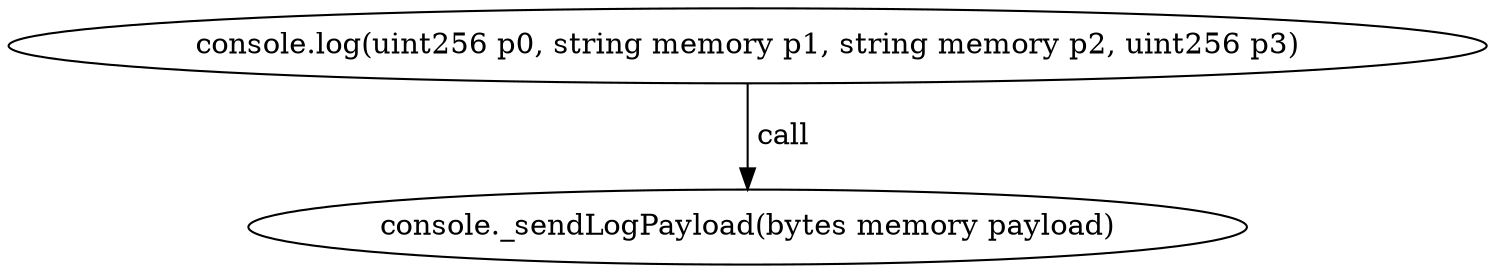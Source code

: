 digraph "" {
	graph [bb="0,0,593.38,124.8"];
	node [label="\N"];
	"console.log(uint256 p0, string memory p1, string memory p2, uint256 p3)"	 [height=0.5,
		pos="296.69,106.8",
		width=8.2414];
	"console._sendLogPayload(bytes memory payload)"	 [height=0.5,
		pos="296.69,18",
		width=5.7372];
	"console.log(uint256 p0, string memory p1, string memory p2, uint256 p3)" -> "console._sendLogPayload(bytes memory payload)" [key=call,
	label=" call",
	lp="308.55,62.4",
	pos="e,296.69,36.072 296.69,88.401 296.69,76.295 296.69,60.208 296.69,46.467"];
}
digraph "" {
	graph [bb="0,0,593.38,124.8"];
	node [label="\N"];
	"console.log(uint256 p0, string memory p1, string memory p2, uint256 p3)"	 [height=0.5,
		pos="296.69,106.8",
		width=8.2414];
	"console._sendLogPayload(bytes memory payload)"	 [height=0.5,
		pos="296.69,18",
		width=5.7372];
	"console.log(uint256 p0, string memory p1, string memory p2, uint256 p3)" -> "console._sendLogPayload(bytes memory payload)" [key=call,
	label=" call",
	lp="308.55,62.4",
	pos="e,296.69,36.072 296.69,88.401 296.69,76.295 296.69,60.208 296.69,46.467"];
}
